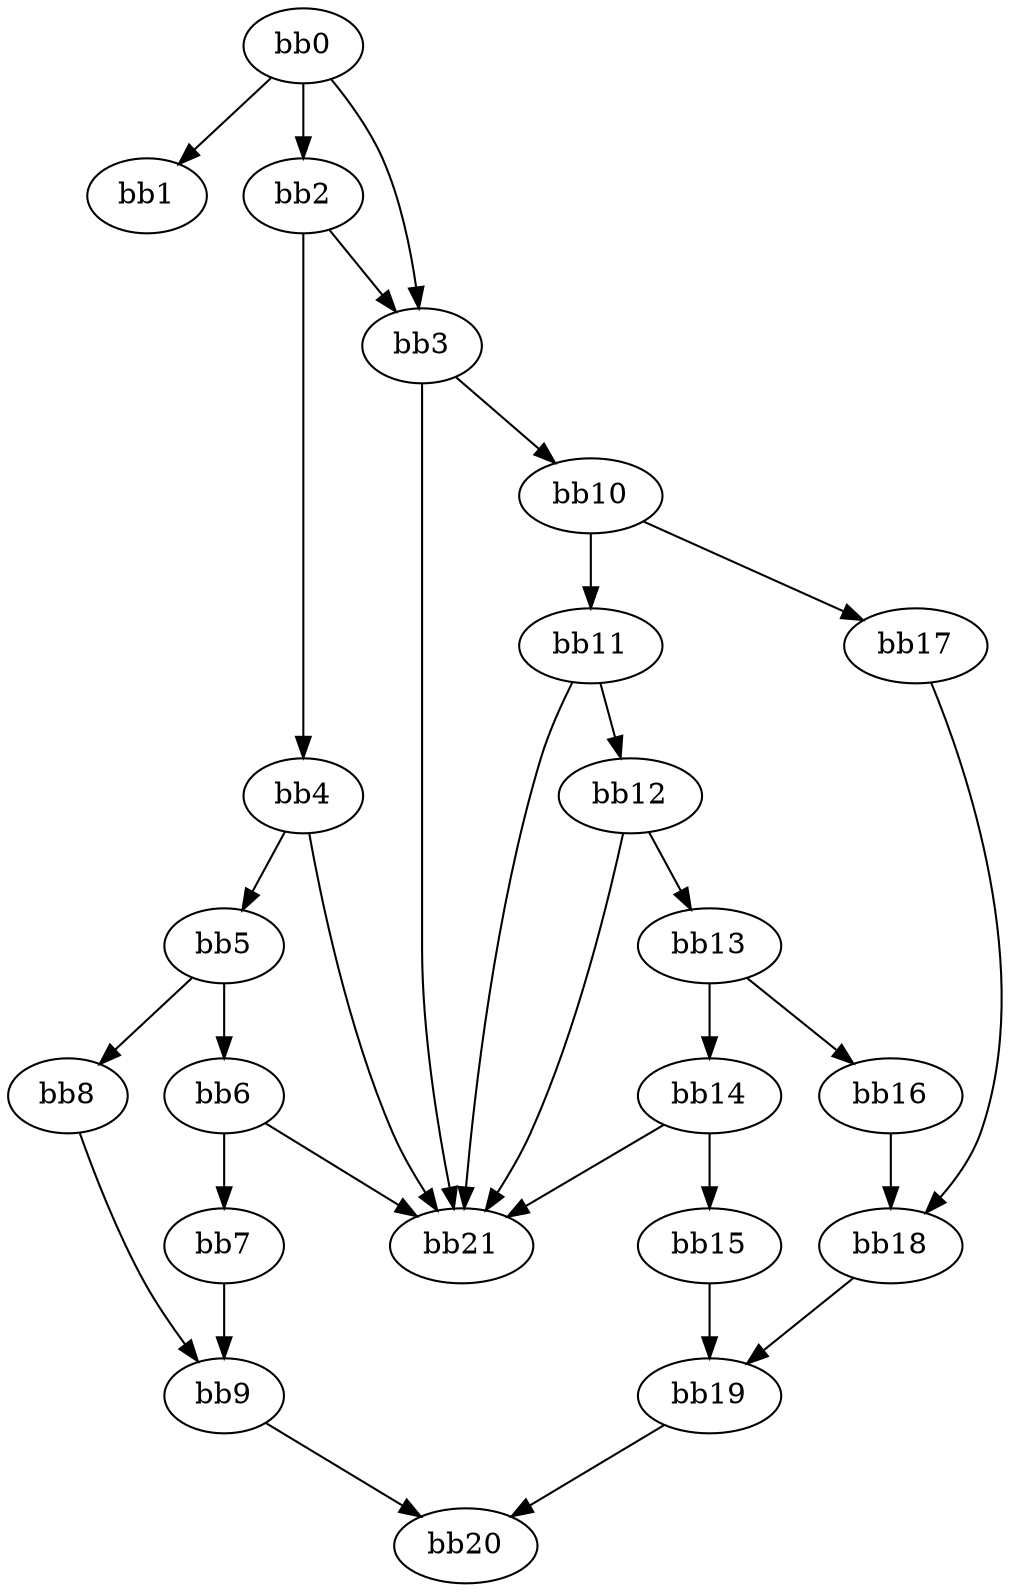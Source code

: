 digraph {
    0 [ label = "bb0\l" ]
    1 [ label = "bb1\l" ]
    2 [ label = "bb2\l" ]
    3 [ label = "bb3\l" ]
    4 [ label = "bb4\l" ]
    5 [ label = "bb5\l" ]
    6 [ label = "bb6\l" ]
    7 [ label = "bb7\l" ]
    8 [ label = "bb8\l" ]
    9 [ label = "bb9\l" ]
    10 [ label = "bb10\l" ]
    11 [ label = "bb11\l" ]
    12 [ label = "bb12\l" ]
    13 [ label = "bb13\l" ]
    14 [ label = "bb14\l" ]
    15 [ label = "bb15\l" ]
    16 [ label = "bb16\l" ]
    17 [ label = "bb17\l" ]
    18 [ label = "bb18\l" ]
    19 [ label = "bb19\l" ]
    20 [ label = "bb20\l" ]
    21 [ label = "bb21\l" ]
    0 -> 1 [ ]
    0 -> 2 [ ]
    0 -> 3 [ ]
    2 -> 3 [ ]
    2 -> 4 [ ]
    3 -> 10 [ ]
    3 -> 21 [ ]
    4 -> 5 [ ]
    4 -> 21 [ ]
    5 -> 6 [ ]
    5 -> 8 [ ]
    6 -> 7 [ ]
    6 -> 21 [ ]
    7 -> 9 [ ]
    8 -> 9 [ ]
    9 -> 20 [ ]
    10 -> 11 [ ]
    10 -> 17 [ ]
    11 -> 12 [ ]
    11 -> 21 [ ]
    12 -> 13 [ ]
    12 -> 21 [ ]
    13 -> 14 [ ]
    13 -> 16 [ ]
    14 -> 15 [ ]
    14 -> 21 [ ]
    15 -> 19 [ ]
    16 -> 18 [ ]
    17 -> 18 [ ]
    18 -> 19 [ ]
    19 -> 20 [ ]
}

